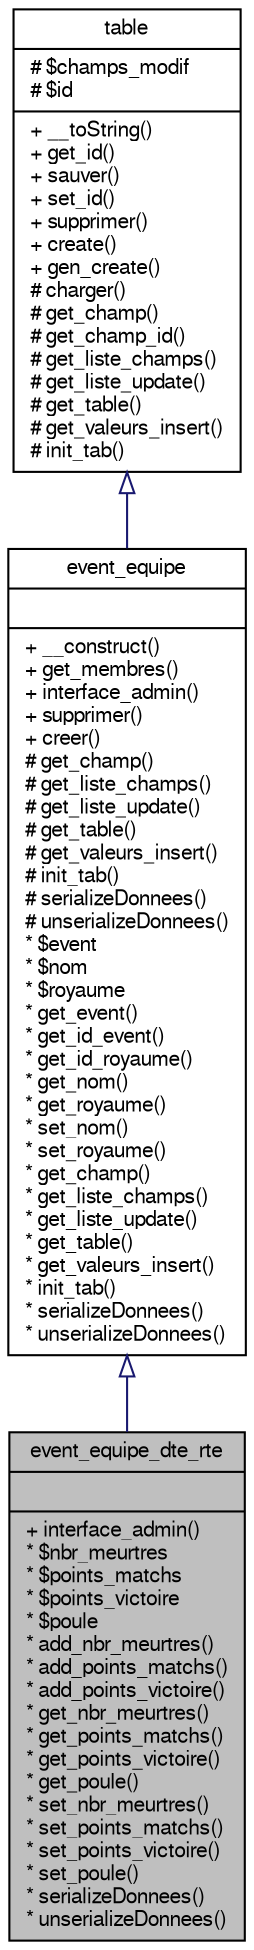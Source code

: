 digraph G
{
  bgcolor="transparent";
  edge [fontname="FreeSans",fontsize="10",labelfontname="FreeSans",labelfontsize="10"];
  node [fontname="FreeSans",fontsize="10",shape=record];
  Node1 [label="{event_equipe_dte_rte\n||+ interface_admin()\l* $nbr_meurtres\l* $points_matchs\l* $points_victoire\l* $poule\l* add_nbr_meurtres()\l* add_points_matchs()\l* add_points_victoire()\l* get_nbr_meurtres()\l* get_points_matchs()\l* get_points_victoire()\l* get_poule()\l* set_nbr_meurtres()\l* set_points_matchs()\l* set_points_victoire()\l* set_poule()\l* serializeDonnees()\l* unserializeDonnees()\l}",height=0.2,width=0.4,color="black", fillcolor="grey75", style="filled" fontcolor="black"];
  Node2 -> Node1 [dir=back,color="midnightblue",fontsize="10",style="solid",arrowtail="empty",fontname="FreeSans"];
  Node2 [label="{event_equipe\n||+ __construct()\l+ get_membres()\l+ interface_admin()\l+ supprimer()\l+ creer()\l# get_champ()\l# get_liste_champs()\l# get_liste_update()\l# get_table()\l# get_valeurs_insert()\l# init_tab()\l# serializeDonnees()\l# unserializeDonnees()\l* $event\l* $nom\l* $royaume\l* get_event()\l* get_id_event()\l* get_id_royaume()\l* get_nom()\l* get_royaume()\l* set_nom()\l* set_royaume()\l* get_champ()\l* get_liste_champs()\l* get_liste_update()\l* get_table()\l* get_valeurs_insert()\l* init_tab()\l* serializeDonnees()\l* unserializeDonnees()\l}",height=0.2,width=0.4,color="black",URL="$classevent__equipe.html",tooltip="Classe de base pour les équipes des events, liée à la table event_equipe de la..."];
  Node3 -> Node2 [dir=back,color="midnightblue",fontsize="10",style="solid",arrowtail="empty",fontname="FreeSans"];
  Node3 [label="{table\n|# $champs_modif\l# $id\l|+ __toString()\l+ get_id()\l+ sauver()\l+ set_id()\l+ supprimer()\l+ create()\l+ gen_create()\l# charger()\l# get_champ()\l# get_champ_id()\l# get_liste_champs()\l# get_liste_update()\l# get_table()\l# get_valeurs_insert()\l# init_tab()\l}",height=0.2,width=0.4,color="black",URL="$classtable.html",tooltip="Classe de base pour les objets représentant un élément d&#39;une table dans la..."];
}
